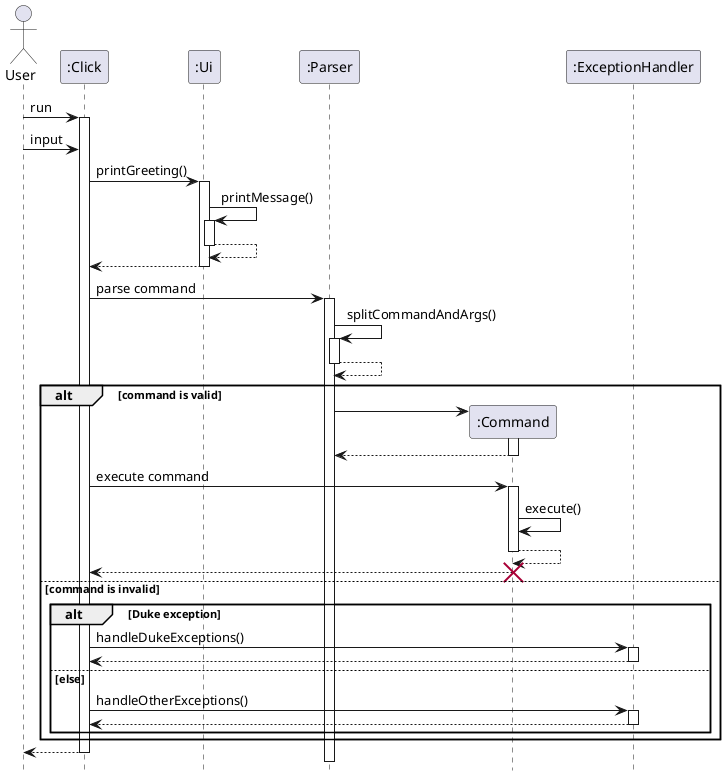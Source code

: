 @startuml
hide footbox

Actor User
User -> ":Click" : run
activate ":Click"
User -> ":Click" : input
":Click" -> ":Ui" : printGreeting()
activate ":Ui"
":Ui" -> ":Ui" : printMessage()
activate ":Ui"
":Ui" --> ":Ui"
deactivate ":Ui"
":Ui" --> ":Click"
deactivate ":Ui"
":Click" -> ":Parser" : parse command
activate ":Parser"
":Parser" -> ":Parser" : splitCommandAndArgs()
activate ":Parser"
":Parser" --> ":Parser"
deactivate ":Parser"

alt command is valid
    create ":Command"
    ":Parser" -> ":Command"
    activate ":Command"
    return
    ":Click" -> ":Command" : execute command
    activate ":Command"
    ":Command" -> ":Command" : execute()
    ":Command" --> ":Command"
    deactivate ":Command"
    ":Command" --> ":Click"
    deactivate ":Command"
    destroy ":Command"

else command is invalid
    alt Duke exception
        ":Click" -> ":ExceptionHandler" : handleDukeExceptions()
        activate ":ExceptionHandler"
        ":ExceptionHandler" --> ":Click"
        deactivate ":ExceptionHandler"
    else else
        ":Click" -> ":ExceptionHandler" : handleOtherExceptions()
        activate ":ExceptionHandler"
        ":ExceptionHandler" --> ":Click"
        deactivate ":ExceptionHandler"
    end
end
return
@enduml